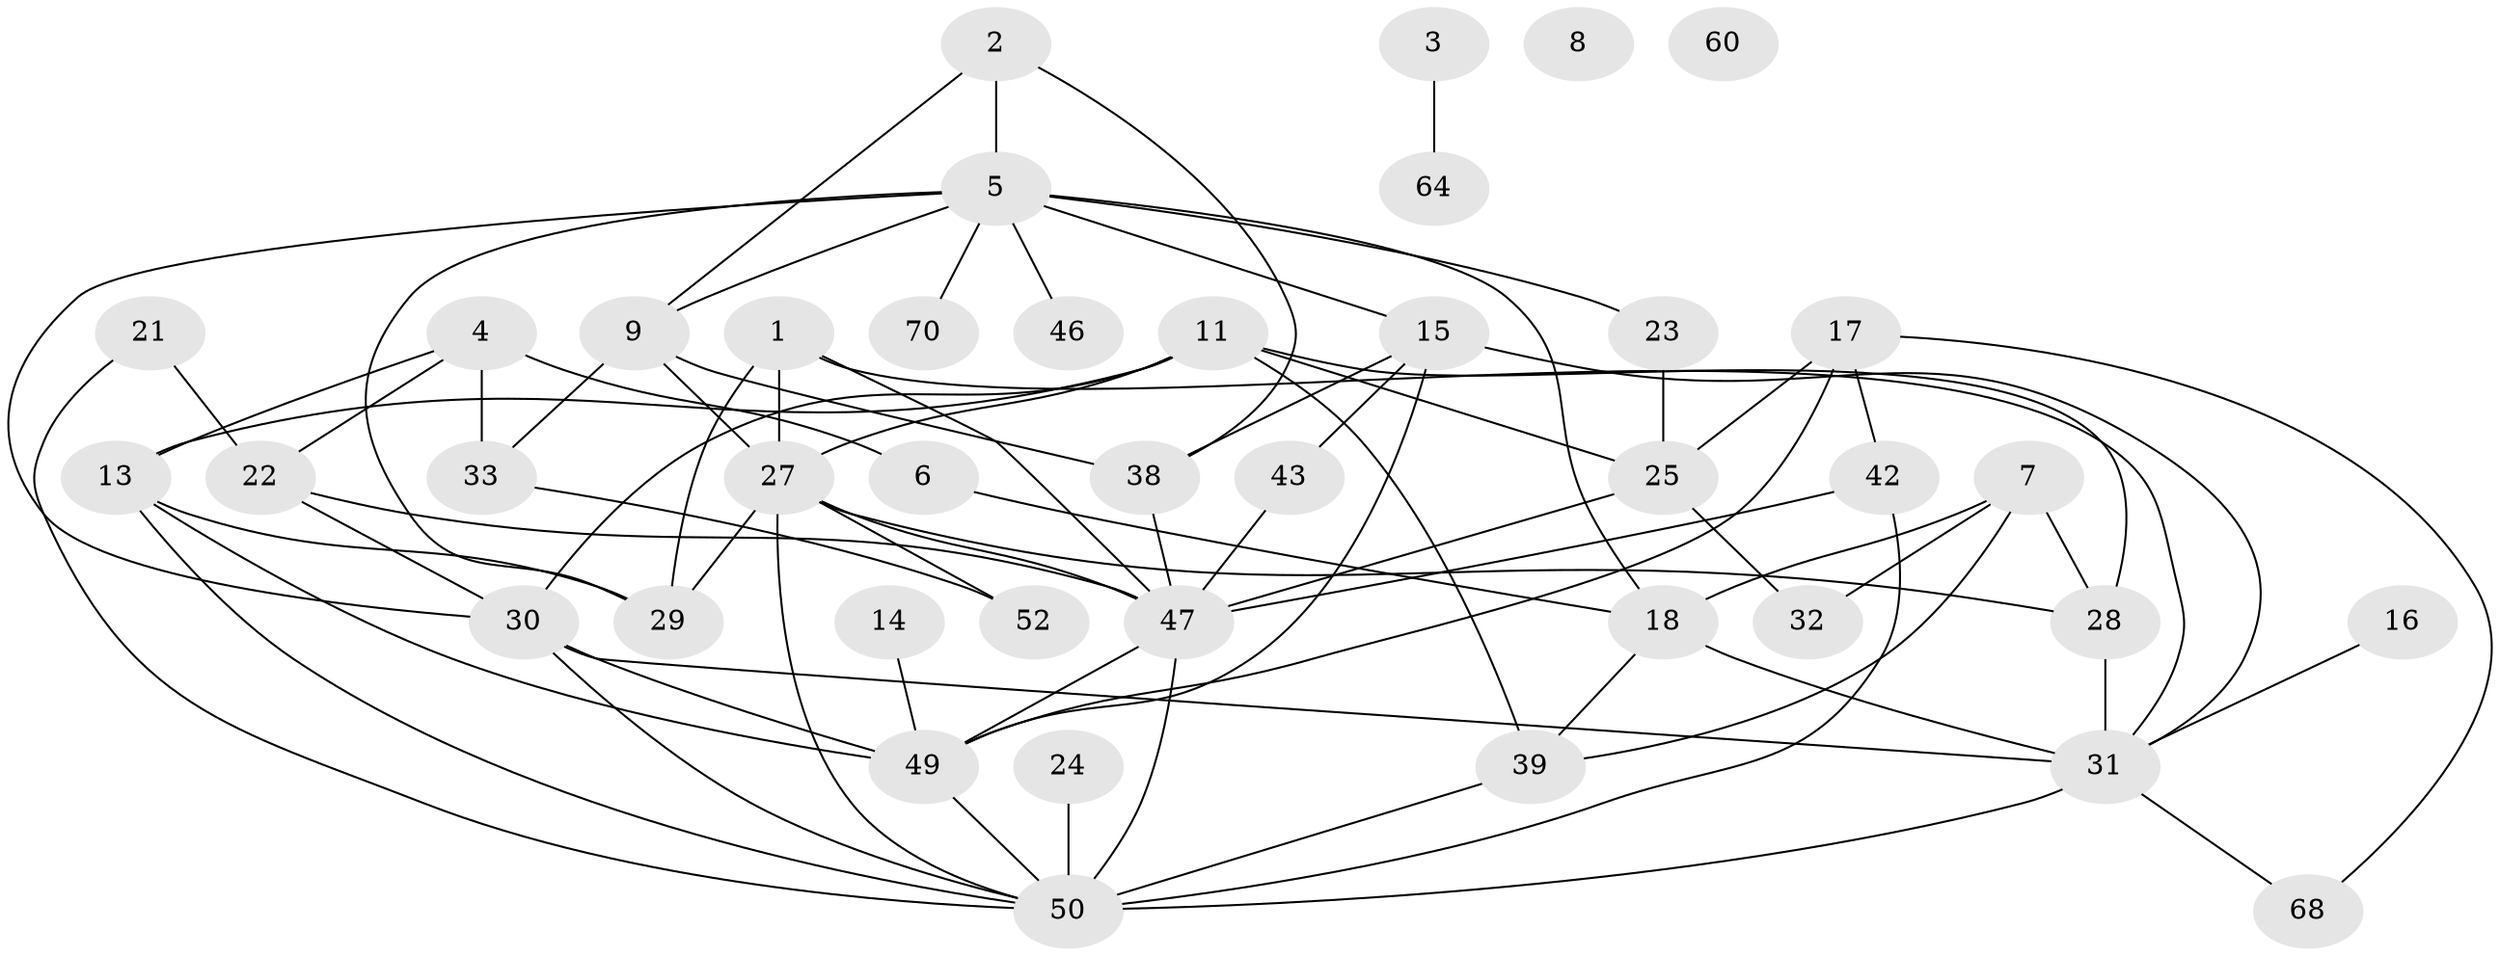 // original degree distribution, {5: 0.10975609756097561, 2: 0.24390243902439024, 1: 0.18292682926829268, 7: 0.036585365853658534, 4: 0.14634146341463414, 0: 0.024390243902439025, 3: 0.2073170731707317, 6: 0.04878048780487805}
// Generated by graph-tools (version 1.1) at 2025/13/03/09/25 04:13:05]
// undirected, 41 vertices, 77 edges
graph export_dot {
graph [start="1"]
  node [color=gray90,style=filled];
  1 [super="+26"];
  2 [super="+10+19"];
  3;
  4 [super="+20"];
  5 [super="+51+77+57"];
  6;
  7;
  8;
  9 [super="+12"];
  11 [super="+35"];
  13 [super="+34+61"];
  14;
  15 [super="+40+63"];
  16;
  17 [super="+41+65"];
  18 [super="+73"];
  21;
  22 [super="+36"];
  23;
  24;
  25;
  27 [super="+75+53"];
  28 [super="+81"];
  29 [super="+56+48"];
  30 [super="+37"];
  31 [super="+66"];
  32 [super="+45"];
  33;
  38 [super="+54+69"];
  39;
  42 [super="+59"];
  43;
  46;
  47 [super="+55"];
  49;
  50 [super="+67"];
  52;
  60;
  64 [super="+78"];
  68;
  70;
  1 -- 31;
  1 -- 47;
  1 -- 29;
  1 -- 27;
  2 -- 5;
  2 -- 9;
  2 -- 38;
  3 -- 64;
  4 -- 6;
  4 -- 33;
  4 -- 13;
  4 -- 22;
  5 -- 46;
  5 -- 18;
  5 -- 70;
  5 -- 15;
  5 -- 30;
  5 -- 9;
  5 -- 23;
  5 -- 29;
  6 -- 18;
  7 -- 28;
  7 -- 39;
  7 -- 18;
  7 -- 32;
  9 -- 33;
  9 -- 38;
  9 -- 27;
  11 -- 25;
  11 -- 30 [weight=2];
  11 -- 27;
  11 -- 39;
  11 -- 28;
  11 -- 13;
  13 -- 49;
  13 -- 29 [weight=2];
  13 -- 50;
  14 -- 49;
  15 -- 49;
  15 -- 43;
  15 -- 38;
  15 -- 31;
  16 -- 31;
  17 -- 25;
  17 -- 42;
  17 -- 68;
  17 -- 49;
  18 -- 39;
  18 -- 31 [weight=2];
  21 -- 50;
  21 -- 22;
  22 -- 30;
  22 -- 47;
  23 -- 25;
  24 -- 50;
  25 -- 32;
  25 -- 47;
  27 -- 47;
  27 -- 28;
  27 -- 50;
  27 -- 52;
  27 -- 29;
  28 -- 31;
  30 -- 49;
  30 -- 31;
  30 -- 50;
  31 -- 50 [weight=2];
  31 -- 68;
  33 -- 52;
  38 -- 47;
  39 -- 50;
  42 -- 50;
  42 -- 47;
  43 -- 47;
  47 -- 49;
  47 -- 50;
  49 -- 50;
}
